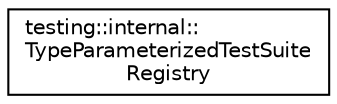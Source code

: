 digraph "Graphical Class Hierarchy"
{
 // INTERACTIVE_SVG=YES
 // LATEX_PDF_SIZE
  edge [fontname="Helvetica",fontsize="10",labelfontname="Helvetica",labelfontsize="10"];
  node [fontname="Helvetica",fontsize="10",shape=record];
  rankdir="LR";
  Node0 [label="testing::internal::\lTypeParameterizedTestSuite\lRegistry",height=0.2,width=0.4,color="black", fillcolor="white", style="filled",URL="$dd/d7c/classtesting_1_1internal_1_1_type_parameterized_test_suite_registry.html",tooltip=" "];
}
